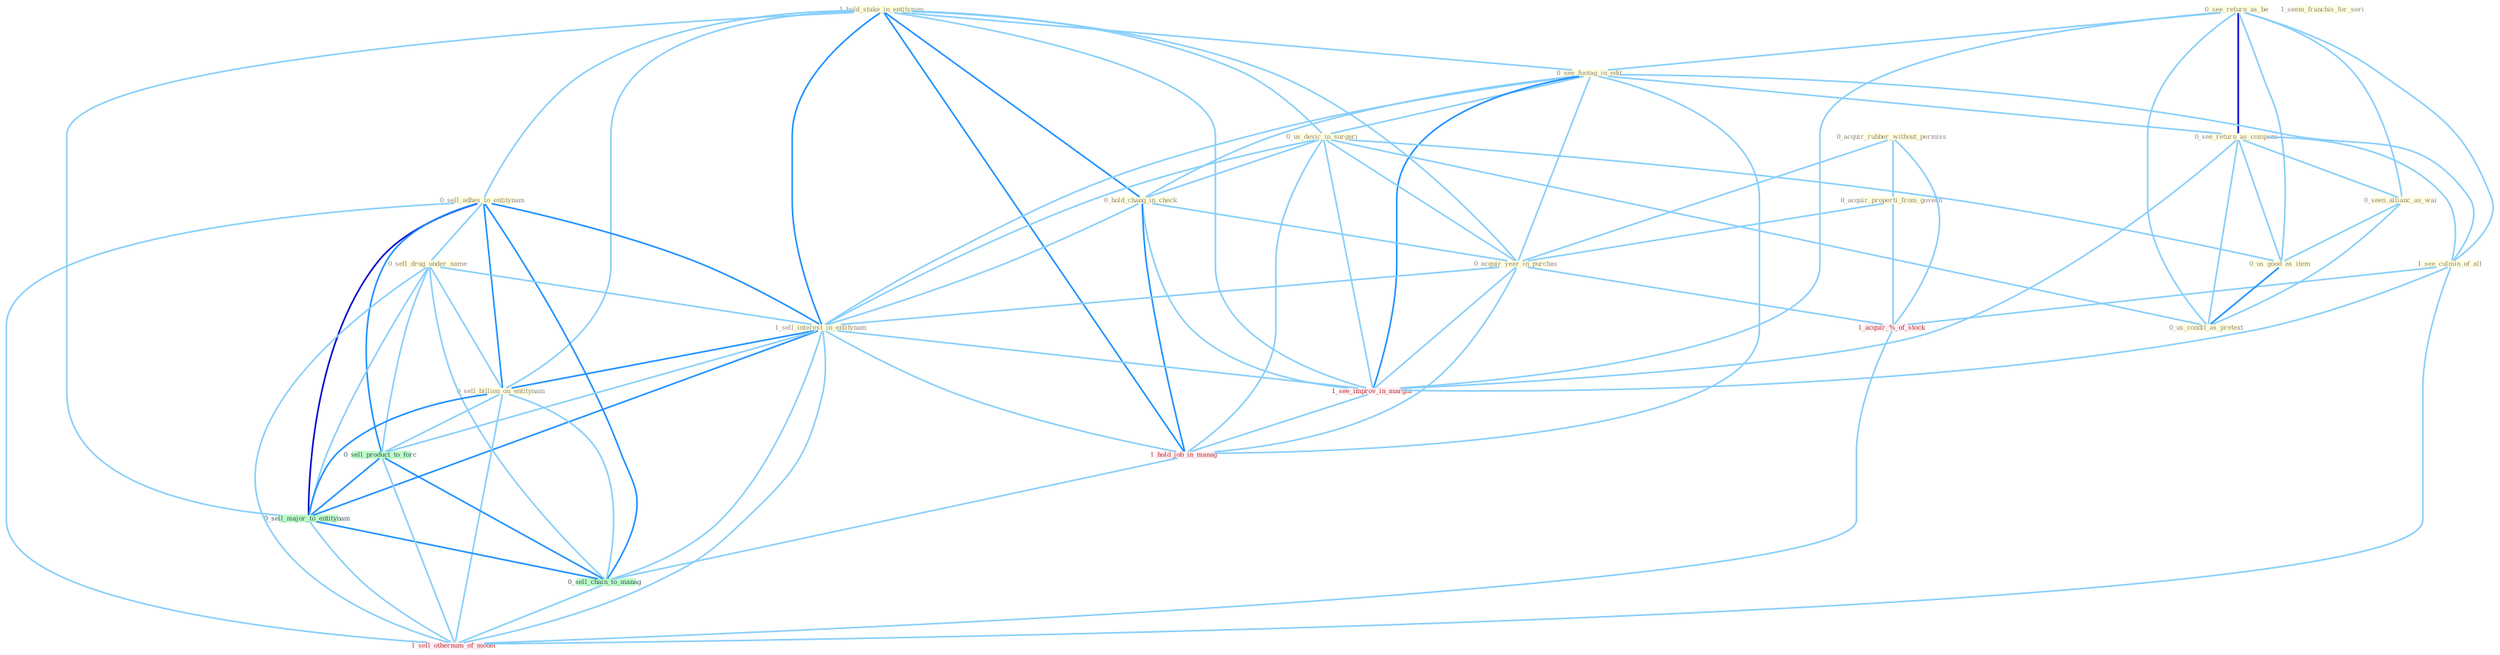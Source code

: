 Graph G{ 
    node
    [shape=polygon,style=filled,width=.5,height=.06,color="#BDFCC9",fixedsize=true,fontsize=4,
    fontcolor="#2f4f4f"];
    {node
    [color="#ffffe0", fontcolor="#8b7d6b"] "0_acquir_rubber_without_permiss " "1_hold_stake_in_entitynam " "1_seem_franchis_for_seri " "0_see_return_as_be " "0_see_footag_in_edit " "0_sell_adhes_to_entitynam " "0_see_return_as_compens " "0_seen_allianc_as_wai " "0_us_devic_in_surgeri " "1_see_culmin_of_all " "0_acquir_properti_from_govern " "0_hold_chang_in_check " "0_us_good_as_item " "0_acquir_year_in_purchas " "0_sell_drug_under_name " "0_us_condit_as_pretext " "1_sell_interest_in_entitynam " "0_sell_billion_on_entitynam "}
{node [color="#fff0f5", fontcolor="#b22222"] "1_see_improv_in_margin " "1_acquir_%_of_stock " "1_hold_job_in_manag " "1_sell_othernum_of_model "}
edge [color="#B0E2FF"];

	"0_acquir_rubber_without_permiss " -- "0_acquir_properti_from_govern " [w="1", color="#87cefa" ];
	"0_acquir_rubber_without_permiss " -- "0_acquir_year_in_purchas " [w="1", color="#87cefa" ];
	"0_acquir_rubber_without_permiss " -- "1_acquir_%_of_stock " [w="1", color="#87cefa" ];
	"1_hold_stake_in_entitynam " -- "0_see_footag_in_edit " [w="1", color="#87cefa" ];
	"1_hold_stake_in_entitynam " -- "0_sell_adhes_to_entitynam " [w="1", color="#87cefa" ];
	"1_hold_stake_in_entitynam " -- "0_us_devic_in_surgeri " [w="1", color="#87cefa" ];
	"1_hold_stake_in_entitynam " -- "0_hold_chang_in_check " [w="2", color="#1e90ff" , len=0.8];
	"1_hold_stake_in_entitynam " -- "0_acquir_year_in_purchas " [w="1", color="#87cefa" ];
	"1_hold_stake_in_entitynam " -- "1_sell_interest_in_entitynam " [w="2", color="#1e90ff" , len=0.8];
	"1_hold_stake_in_entitynam " -- "0_sell_billion_on_entitynam " [w="1", color="#87cefa" ];
	"1_hold_stake_in_entitynam " -- "1_see_improv_in_margin " [w="1", color="#87cefa" ];
	"1_hold_stake_in_entitynam " -- "1_hold_job_in_manag " [w="2", color="#1e90ff" , len=0.8];
	"1_hold_stake_in_entitynam " -- "0_sell_major_to_entitynam " [w="1", color="#87cefa" ];
	"0_see_return_as_be " -- "0_see_footag_in_edit " [w="1", color="#87cefa" ];
	"0_see_return_as_be " -- "0_see_return_as_compens " [w="3", color="#0000cd" , len=0.6];
	"0_see_return_as_be " -- "0_seen_allianc_as_wai " [w="1", color="#87cefa" ];
	"0_see_return_as_be " -- "1_see_culmin_of_all " [w="1", color="#87cefa" ];
	"0_see_return_as_be " -- "0_us_good_as_item " [w="1", color="#87cefa" ];
	"0_see_return_as_be " -- "0_us_condit_as_pretext " [w="1", color="#87cefa" ];
	"0_see_return_as_be " -- "1_see_improv_in_margin " [w="1", color="#87cefa" ];
	"0_see_footag_in_edit " -- "0_see_return_as_compens " [w="1", color="#87cefa" ];
	"0_see_footag_in_edit " -- "0_us_devic_in_surgeri " [w="1", color="#87cefa" ];
	"0_see_footag_in_edit " -- "1_see_culmin_of_all " [w="1", color="#87cefa" ];
	"0_see_footag_in_edit " -- "0_hold_chang_in_check " [w="1", color="#87cefa" ];
	"0_see_footag_in_edit " -- "0_acquir_year_in_purchas " [w="1", color="#87cefa" ];
	"0_see_footag_in_edit " -- "1_sell_interest_in_entitynam " [w="1", color="#87cefa" ];
	"0_see_footag_in_edit " -- "1_see_improv_in_margin " [w="2", color="#1e90ff" , len=0.8];
	"0_see_footag_in_edit " -- "1_hold_job_in_manag " [w="1", color="#87cefa" ];
	"0_sell_adhes_to_entitynam " -- "0_sell_drug_under_name " [w="1", color="#87cefa" ];
	"0_sell_adhes_to_entitynam " -- "1_sell_interest_in_entitynam " [w="2", color="#1e90ff" , len=0.8];
	"0_sell_adhes_to_entitynam " -- "0_sell_billion_on_entitynam " [w="2", color="#1e90ff" , len=0.8];
	"0_sell_adhes_to_entitynam " -- "0_sell_product_to_forc " [w="2", color="#1e90ff" , len=0.8];
	"0_sell_adhes_to_entitynam " -- "0_sell_major_to_entitynam " [w="3", color="#0000cd" , len=0.6];
	"0_sell_adhes_to_entitynam " -- "0_sell_chain_to_manag " [w="2", color="#1e90ff" , len=0.8];
	"0_sell_adhes_to_entitynam " -- "1_sell_othernum_of_model " [w="1", color="#87cefa" ];
	"0_see_return_as_compens " -- "0_seen_allianc_as_wai " [w="1", color="#87cefa" ];
	"0_see_return_as_compens " -- "1_see_culmin_of_all " [w="1", color="#87cefa" ];
	"0_see_return_as_compens " -- "0_us_good_as_item " [w="1", color="#87cefa" ];
	"0_see_return_as_compens " -- "0_us_condit_as_pretext " [w="1", color="#87cefa" ];
	"0_see_return_as_compens " -- "1_see_improv_in_margin " [w="1", color="#87cefa" ];
	"0_seen_allianc_as_wai " -- "0_us_good_as_item " [w="1", color="#87cefa" ];
	"0_seen_allianc_as_wai " -- "0_us_condit_as_pretext " [w="1", color="#87cefa" ];
	"0_us_devic_in_surgeri " -- "0_hold_chang_in_check " [w="1", color="#87cefa" ];
	"0_us_devic_in_surgeri " -- "0_us_good_as_item " [w="1", color="#87cefa" ];
	"0_us_devic_in_surgeri " -- "0_acquir_year_in_purchas " [w="1", color="#87cefa" ];
	"0_us_devic_in_surgeri " -- "0_us_condit_as_pretext " [w="1", color="#87cefa" ];
	"0_us_devic_in_surgeri " -- "1_sell_interest_in_entitynam " [w="1", color="#87cefa" ];
	"0_us_devic_in_surgeri " -- "1_see_improv_in_margin " [w="1", color="#87cefa" ];
	"0_us_devic_in_surgeri " -- "1_hold_job_in_manag " [w="1", color="#87cefa" ];
	"1_see_culmin_of_all " -- "1_see_improv_in_margin " [w="1", color="#87cefa" ];
	"1_see_culmin_of_all " -- "1_acquir_%_of_stock " [w="1", color="#87cefa" ];
	"1_see_culmin_of_all " -- "1_sell_othernum_of_model " [w="1", color="#87cefa" ];
	"0_acquir_properti_from_govern " -- "0_acquir_year_in_purchas " [w="1", color="#87cefa" ];
	"0_acquir_properti_from_govern " -- "1_acquir_%_of_stock " [w="1", color="#87cefa" ];
	"0_hold_chang_in_check " -- "0_acquir_year_in_purchas " [w="1", color="#87cefa" ];
	"0_hold_chang_in_check " -- "1_sell_interest_in_entitynam " [w="1", color="#87cefa" ];
	"0_hold_chang_in_check " -- "1_see_improv_in_margin " [w="1", color="#87cefa" ];
	"0_hold_chang_in_check " -- "1_hold_job_in_manag " [w="2", color="#1e90ff" , len=0.8];
	"0_us_good_as_item " -- "0_us_condit_as_pretext " [w="2", color="#1e90ff" , len=0.8];
	"0_acquir_year_in_purchas " -- "1_sell_interest_in_entitynam " [w="1", color="#87cefa" ];
	"0_acquir_year_in_purchas " -- "1_see_improv_in_margin " [w="1", color="#87cefa" ];
	"0_acquir_year_in_purchas " -- "1_acquir_%_of_stock " [w="1", color="#87cefa" ];
	"0_acquir_year_in_purchas " -- "1_hold_job_in_manag " [w="1", color="#87cefa" ];
	"0_sell_drug_under_name " -- "1_sell_interest_in_entitynam " [w="1", color="#87cefa" ];
	"0_sell_drug_under_name " -- "0_sell_billion_on_entitynam " [w="1", color="#87cefa" ];
	"0_sell_drug_under_name " -- "0_sell_product_to_forc " [w="1", color="#87cefa" ];
	"0_sell_drug_under_name " -- "0_sell_major_to_entitynam " [w="1", color="#87cefa" ];
	"0_sell_drug_under_name " -- "0_sell_chain_to_manag " [w="1", color="#87cefa" ];
	"0_sell_drug_under_name " -- "1_sell_othernum_of_model " [w="1", color="#87cefa" ];
	"1_sell_interest_in_entitynam " -- "0_sell_billion_on_entitynam " [w="2", color="#1e90ff" , len=0.8];
	"1_sell_interest_in_entitynam " -- "1_see_improv_in_margin " [w="1", color="#87cefa" ];
	"1_sell_interest_in_entitynam " -- "1_hold_job_in_manag " [w="1", color="#87cefa" ];
	"1_sell_interest_in_entitynam " -- "0_sell_product_to_forc " [w="1", color="#87cefa" ];
	"1_sell_interest_in_entitynam " -- "0_sell_major_to_entitynam " [w="2", color="#1e90ff" , len=0.8];
	"1_sell_interest_in_entitynam " -- "0_sell_chain_to_manag " [w="1", color="#87cefa" ];
	"1_sell_interest_in_entitynam " -- "1_sell_othernum_of_model " [w="1", color="#87cefa" ];
	"0_sell_billion_on_entitynam " -- "0_sell_product_to_forc " [w="1", color="#87cefa" ];
	"0_sell_billion_on_entitynam " -- "0_sell_major_to_entitynam " [w="2", color="#1e90ff" , len=0.8];
	"0_sell_billion_on_entitynam " -- "0_sell_chain_to_manag " [w="1", color="#87cefa" ];
	"0_sell_billion_on_entitynam " -- "1_sell_othernum_of_model " [w="1", color="#87cefa" ];
	"1_see_improv_in_margin " -- "1_hold_job_in_manag " [w="1", color="#87cefa" ];
	"1_acquir_%_of_stock " -- "1_sell_othernum_of_model " [w="1", color="#87cefa" ];
	"1_hold_job_in_manag " -- "0_sell_chain_to_manag " [w="1", color="#87cefa" ];
	"0_sell_product_to_forc " -- "0_sell_major_to_entitynam " [w="2", color="#1e90ff" , len=0.8];
	"0_sell_product_to_forc " -- "0_sell_chain_to_manag " [w="2", color="#1e90ff" , len=0.8];
	"0_sell_product_to_forc " -- "1_sell_othernum_of_model " [w="1", color="#87cefa" ];
	"0_sell_major_to_entitynam " -- "0_sell_chain_to_manag " [w="2", color="#1e90ff" , len=0.8];
	"0_sell_major_to_entitynam " -- "1_sell_othernum_of_model " [w="1", color="#87cefa" ];
	"0_sell_chain_to_manag " -- "1_sell_othernum_of_model " [w="1", color="#87cefa" ];
}
